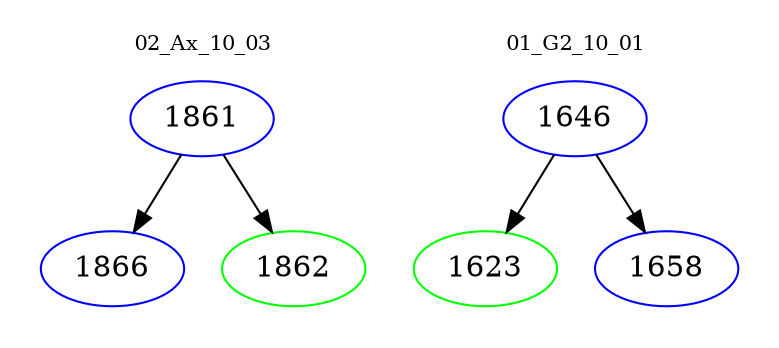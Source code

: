 digraph{
subgraph cluster_0 {
color = white
label = "02_Ax_10_03";
fontsize=10;
T0_1861 [label="1861", color="blue"]
T0_1861 -> T0_1866 [color="black"]
T0_1866 [label="1866", color="blue"]
T0_1861 -> T0_1862 [color="black"]
T0_1862 [label="1862", color="green"]
}
subgraph cluster_1 {
color = white
label = "01_G2_10_01";
fontsize=10;
T1_1646 [label="1646", color="blue"]
T1_1646 -> T1_1623 [color="black"]
T1_1623 [label="1623", color="green"]
T1_1646 -> T1_1658 [color="black"]
T1_1658 [label="1658", color="blue"]
}
}
